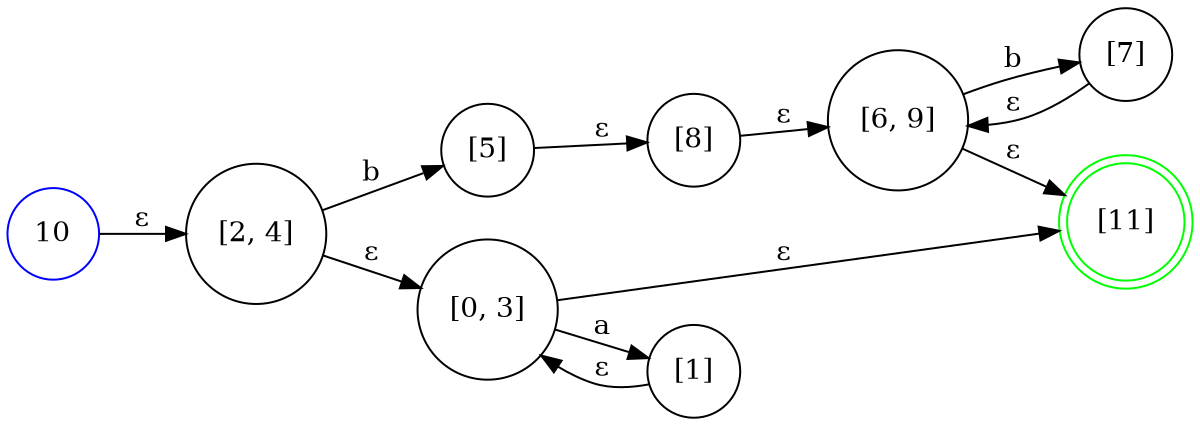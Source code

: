 digraph finite_state_machine {
graph [ dpi = 400 ];
rankdir=LR;
size="8,5"
node [shape = circle];
16 [label="[5]" color="black"]16 -> 17 [label="ε"];
17 [label="[8]" color="black"]17 -> 18 [label="ε"];
18 [label="[6, 9]" color="black"]18 -> 19 [label="b"];
18 -> 15 [label="ε"];
19 [label="[7]" color="black"]19 -> 18 [label="ε"];
10 [label="10" color="blue"]10 -> 12 [label="ε"];
12 [label="[2, 4]" color="black"]12 -> 13 [label="ε"];
12 -> 16 [label="b"];
13 [label="[0, 3]" color="black"]13 -> 14 [label="a"];
13 -> 15 [label="ε"];
14 [label="[1]" color="black"]14 -> 13 [label="ε"];
15 [label="[11]" color="green"];
15 [shape = doublecircle];
}